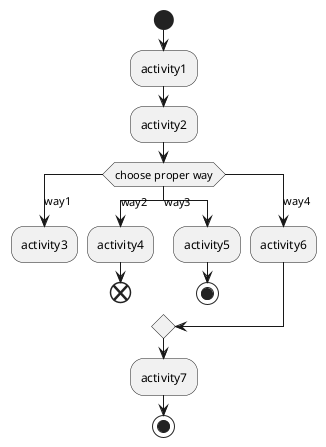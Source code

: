 @startuml

start
:activity1;
:activity2;

switch (choose proper way)
    case (way1)
        :activity3;
        detach
    case (way2)
        :activity4;
        end
    case (way3)
        :activity5;
        stop
    case (way4)
        :activity6;
endswitch

:activity7;

stop
@enduml